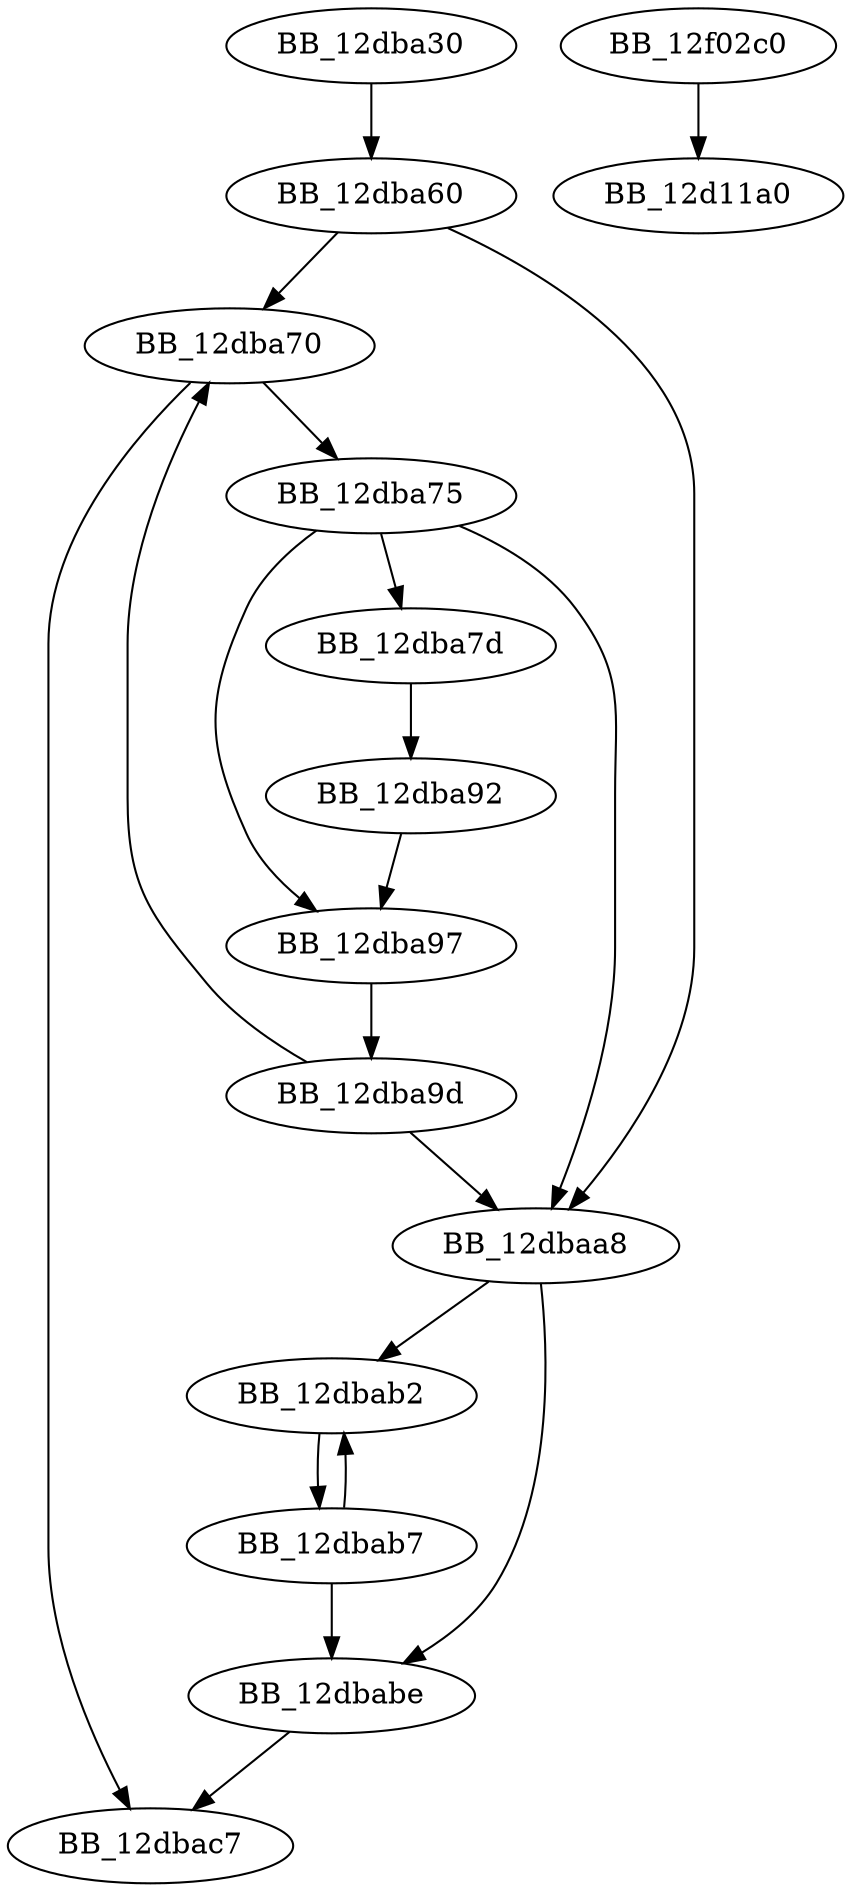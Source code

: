 DiGraph sub_12DBA30{
BB_12dba30->BB_12dba60
BB_12dba60->BB_12dba70
BB_12dba60->BB_12dbaa8
BB_12dba70->BB_12dba75
BB_12dba70->BB_12dbac7
BB_12dba75->BB_12dba7d
BB_12dba75->BB_12dba97
BB_12dba75->BB_12dbaa8
BB_12dba7d->BB_12dba92
BB_12dba92->BB_12dba97
BB_12dba97->BB_12dba9d
BB_12dba9d->BB_12dba70
BB_12dba9d->BB_12dbaa8
BB_12dbaa8->BB_12dbab2
BB_12dbaa8->BB_12dbabe
BB_12dbab2->BB_12dbab7
BB_12dbab7->BB_12dbab2
BB_12dbab7->BB_12dbabe
BB_12dbabe->BB_12dbac7
BB_12f02c0->BB_12d11a0
}

